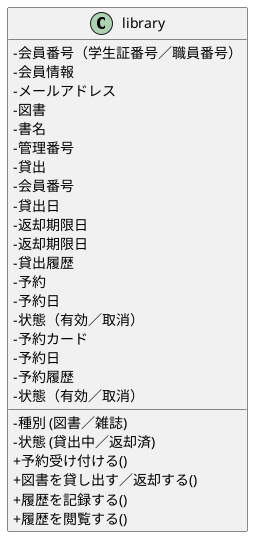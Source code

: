 @startuml .
skinparam classAttributeIconSize 0
class library {
 -会員番号（学生証番号／職員番号）
  -会員情報
  -メールアドレス
 -図書
  -書名
  -管理番号
  -種別 (図書／雑誌)
  -状態 (貸出中／返却済)
- 貸出
  - 会員番号
  - 貸出日
  - 返却期限日
  - 返却期限日
  - 貸出履歴
- 予約
  - 予約日
  - 状態（有効／取消）
  - 予約カード
  - 予約日
  - 予約履歴
  - 状態（有効／取消）
+ 予約受け付ける()
+ 図書を貸し出す／返却する()
+ 履歴を記録する()
+ 履歴を閲覧する()
}
@enduml
